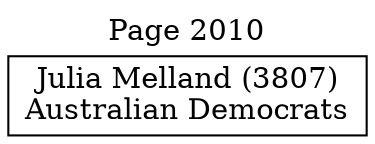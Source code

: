 // House preference flow
digraph "Julia Melland (3807)_Page_2010" {
	graph [label="Page 2010" labelloc=t mclimit=10]
	node [shape=box]
	"Julia Melland (3807)" [label="Julia Melland (3807)
Australian Democrats"]
}
